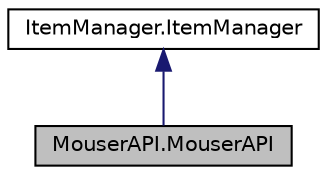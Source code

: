 digraph "MouserAPI.MouserAPI"
{
 // LATEX_PDF_SIZE
  edge [fontname="Helvetica",fontsize="10",labelfontname="Helvetica",labelfontsize="10"];
  node [fontname="Helvetica",fontsize="10",shape=record];
  Node1 [label="MouserAPI.MouserAPI",height=0.2,width=0.4,color="black", fillcolor="grey75", style="filled", fontcolor="black",tooltip="Constructor."];
  Node2 -> Node1 [dir="back",color="midnightblue",fontsize="10",style="solid"];
  Node2 [label="ItemManager.ItemManager",height=0.2,width=0.4,color="black", fillcolor="white", style="filled",URL="$class_item_manager_1_1_item_manager.html",tooltip="Constructor."];
}
